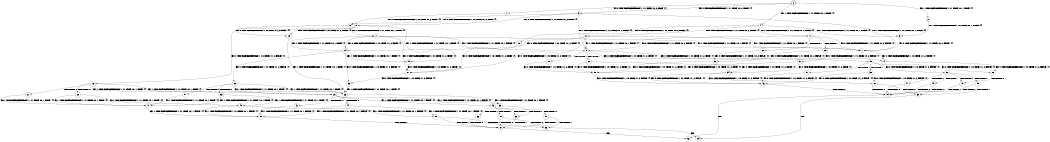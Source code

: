 digraph BCG {
size = "7, 10.5";
center = TRUE;
node [shape = circle];
0 [peripheries = 2];
0 -> 1 [label = "EX !0 !ATOMIC_EXCH_BRANCH (1, +1, TRUE, +0, 2, TRUE) !{}"];
0 -> 2 [label = "EX !1 !ATOMIC_EXCH_BRANCH (1, +1, TRUE, +0, 1, TRUE) !{}"];
0 -> 3 [label = "EX !0 !ATOMIC_EXCH_BRANCH (1, +1, TRUE, +0, 2, TRUE) !{}"];
0 -> 4 [label = "EX !1 !ATOMIC_EXCH_BRANCH (1, +1, TRUE, +0, 1, TRUE) !{}"];
1 -> 5 [label = "EX !0 !ATOMIC_EXCH_BRANCH (1, +0, TRUE, +1, 2, TRUE) !{}"];
2 -> 6 [label = "EX !1 !ATOMIC_EXCH_BRANCH (1, +1, TRUE, +0, 1, FALSE) !{}"];
3 -> 5 [label = "EX !0 !ATOMIC_EXCH_BRANCH (1, +0, TRUE, +1, 2, TRUE) !{}"];
3 -> 7 [label = "EX !1 !ATOMIC_EXCH_BRANCH (1, +1, TRUE, +0, 1, FALSE) !{}"];
3 -> 8 [label = "EX !0 !ATOMIC_EXCH_BRANCH (1, +0, TRUE, +1, 2, TRUE) !{}"];
3 -> 9 [label = "EX !1 !ATOMIC_EXCH_BRANCH (1, +1, TRUE, +0, 1, FALSE) !{}"];
4 -> 6 [label = "EX !1 !ATOMIC_EXCH_BRANCH (1, +1, TRUE, +0, 1, FALSE) !{}"];
4 -> 10 [label = "EX !0 !ATOMIC_EXCH_BRANCH (1, +1, TRUE, +0, 2, FALSE) !{}"];
4 -> 11 [label = "EX !1 !ATOMIC_EXCH_BRANCH (1, +1, TRUE, +0, 1, FALSE) !{}"];
4 -> 12 [label = "EX !0 !ATOMIC_EXCH_BRANCH (1, +1, TRUE, +0, 2, FALSE) !{}"];
5 -> 13 [label = "EX !0 !ATOMIC_EXCH_BRANCH (1, +0, TRUE, +1, 2, FALSE) !{}"];
6 -> 7 [label = "EX !0 !ATOMIC_EXCH_BRANCH (1, +1, TRUE, +0, 2, FALSE) !{}"];
7 -> 14 [label = "EX !0 !ATOMIC_EXCH_BRANCH (1, +0, TRUE, +1, 2, TRUE) !{}"];
8 -> 13 [label = "EX !0 !ATOMIC_EXCH_BRANCH (1, +0, TRUE, +1, 2, FALSE) !{}"];
8 -> 15 [label = "EX !1 !ATOMIC_EXCH_BRANCH (1, +1, TRUE, +0, 1, TRUE) !{}"];
8 -> 16 [label = "EX !0 !ATOMIC_EXCH_BRANCH (1, +0, TRUE, +1, 2, FALSE) !{}"];
8 -> 17 [label = "EX !1 !ATOMIC_EXCH_BRANCH (1, +1, TRUE, +0, 1, TRUE) !{}"];
9 -> 14 [label = "EX !0 !ATOMIC_EXCH_BRANCH (1, +0, TRUE, +1, 2, TRUE) !{}"];
9 -> 18 [label = "TERMINATE !1"];
9 -> 19 [label = "EX !0 !ATOMIC_EXCH_BRANCH (1, +0, TRUE, +1, 2, TRUE) !{}"];
9 -> 20 [label = "TERMINATE !1"];
10 -> 21 [label = "EX !0 !ATOMIC_EXCH_BRANCH (1, +0, TRUE, +1, 2, TRUE) !{}"];
11 -> 7 [label = "EX !0 !ATOMIC_EXCH_BRANCH (1, +1, TRUE, +0, 2, FALSE) !{}"];
11 -> 22 [label = "TERMINATE !1"];
11 -> 9 [label = "EX !0 !ATOMIC_EXCH_BRANCH (1, +1, TRUE, +0, 2, FALSE) !{}"];
11 -> 23 [label = "TERMINATE !1"];
12 -> 21 [label = "EX !0 !ATOMIC_EXCH_BRANCH (1, +0, TRUE, +1, 2, TRUE) !{}"];
12 -> 7 [label = "EX !1 !ATOMIC_EXCH_BRANCH (1, +1, TRUE, +0, 1, FALSE) !{}"];
12 -> 24 [label = "EX !0 !ATOMIC_EXCH_BRANCH (1, +0, TRUE, +1, 2, TRUE) !{}"];
12 -> 9 [label = "EX !1 !ATOMIC_EXCH_BRANCH (1, +1, TRUE, +0, 1, FALSE) !{}"];
13 -> 25 [label = "EX !1 !ATOMIC_EXCH_BRANCH (1, +1, TRUE, +0, 1, TRUE) !{}"];
14 -> 26 [label = "EX !0 !ATOMIC_EXCH_BRANCH (1, +0, TRUE, +1, 2, FALSE) !{}"];
15 -> 21 [label = "EX !0 !ATOMIC_EXCH_BRANCH (1, +0, TRUE, +1, 2, TRUE) !{}"];
16 -> 25 [label = "EX !1 !ATOMIC_EXCH_BRANCH (1, +1, TRUE, +0, 1, TRUE) !{}"];
16 -> 27 [label = "TERMINATE !0"];
16 -> 28 [label = "EX !1 !ATOMIC_EXCH_BRANCH (1, +1, TRUE, +0, 1, TRUE) !{}"];
16 -> 29 [label = "TERMINATE !0"];
17 -> 21 [label = "EX !0 !ATOMIC_EXCH_BRANCH (1, +0, TRUE, +1, 2, TRUE) !{}"];
17 -> 7 [label = "EX !1 !ATOMIC_EXCH_BRANCH (1, +1, TRUE, +0, 1, FALSE) !{}"];
17 -> 24 [label = "EX !0 !ATOMIC_EXCH_BRANCH (1, +0, TRUE, +1, 2, TRUE) !{}"];
17 -> 9 [label = "EX !1 !ATOMIC_EXCH_BRANCH (1, +1, TRUE, +0, 1, FALSE) !{}"];
18 -> 30 [label = "EX !0 !ATOMIC_EXCH_BRANCH (1, +0, TRUE, +1, 2, TRUE) !{}"];
19 -> 26 [label = "EX !0 !ATOMIC_EXCH_BRANCH (1, +0, TRUE, +1, 2, FALSE) !{}"];
19 -> 31 [label = "TERMINATE !1"];
19 -> 32 [label = "EX !0 !ATOMIC_EXCH_BRANCH (1, +0, TRUE, +1, 2, FALSE) !{}"];
19 -> 33 [label = "TERMINATE !1"];
20 -> 30 [label = "EX !0 !ATOMIC_EXCH_BRANCH (1, +0, TRUE, +1, 2, TRUE) !{}"];
20 -> 34 [label = "EX !0 !ATOMIC_EXCH_BRANCH (1, +0, TRUE, +1, 2, TRUE) !{}"];
21 -> 35 [label = "EX !0 !ATOMIC_EXCH_BRANCH (1, +0, TRUE, +1, 2, FALSE) !{}"];
22 -> 36 [label = "EX !0 !ATOMIC_EXCH_BRANCH (1, +1, TRUE, +0, 2, FALSE) !{}"];
23 -> 36 [label = "EX !0 !ATOMIC_EXCH_BRANCH (1, +1, TRUE, +0, 2, FALSE) !{}"];
23 -> 37 [label = "EX !0 !ATOMIC_EXCH_BRANCH (1, +1, TRUE, +0, 2, FALSE) !{}"];
24 -> 35 [label = "EX !0 !ATOMIC_EXCH_BRANCH (1, +0, TRUE, +1, 2, FALSE) !{}"];
24 -> 15 [label = "EX !1 !ATOMIC_EXCH_BRANCH (1, +1, TRUE, +0, 1, TRUE) !{}"];
24 -> 38 [label = "EX !0 !ATOMIC_EXCH_BRANCH (1, +0, TRUE, +1, 2, FALSE) !{}"];
24 -> 17 [label = "EX !1 !ATOMIC_EXCH_BRANCH (1, +1, TRUE, +0, 1, TRUE) !{}"];
25 -> 39 [label = "EX !1 !ATOMIC_EXCH_BRANCH (1, +1, TRUE, +0, 1, FALSE) !{}"];
26 -> 40 [label = "TERMINATE !0"];
27 -> 41 [label = "EX !1 !ATOMIC_EXCH_BRANCH (1, +1, TRUE, +0, 1, TRUE) !{}"];
28 -> 39 [label = "EX !1 !ATOMIC_EXCH_BRANCH (1, +1, TRUE, +0, 1, FALSE) !{}"];
28 -> 42 [label = "TERMINATE !0"];
28 -> 43 [label = "EX !1 !ATOMIC_EXCH_BRANCH (1, +1, TRUE, +0, 1, FALSE) !{}"];
28 -> 44 [label = "TERMINATE !0"];
29 -> 41 [label = "EX !1 !ATOMIC_EXCH_BRANCH (1, +1, TRUE, +0, 1, TRUE) !{}"];
29 -> 45 [label = "EX !1 !ATOMIC_EXCH_BRANCH (1, +1, TRUE, +0, 1, TRUE) !{}"];
30 -> 46 [label = "EX !0 !ATOMIC_EXCH_BRANCH (1, +0, TRUE, +1, 2, FALSE) !{}"];
31 -> 46 [label = "EX !0 !ATOMIC_EXCH_BRANCH (1, +0, TRUE, +1, 2, FALSE) !{}"];
32 -> 40 [label = "TERMINATE !0"];
32 -> 47 [label = "TERMINATE !1"];
32 -> 48 [label = "TERMINATE !0"];
32 -> 49 [label = "TERMINATE !1"];
33 -> 46 [label = "EX !0 !ATOMIC_EXCH_BRANCH (1, +0, TRUE, +1, 2, FALSE) !{}"];
33 -> 50 [label = "EX !0 !ATOMIC_EXCH_BRANCH (1, +0, TRUE, +1, 2, FALSE) !{}"];
34 -> 46 [label = "EX !0 !ATOMIC_EXCH_BRANCH (1, +0, TRUE, +1, 2, FALSE) !{}"];
34 -> 50 [label = "EX !0 !ATOMIC_EXCH_BRANCH (1, +0, TRUE, +1, 2, FALSE) !{}"];
35 -> 25 [label = "EX !1 !ATOMIC_EXCH_BRANCH (1, +1, TRUE, +0, 1, TRUE) !{}"];
36 -> 30 [label = "EX !0 !ATOMIC_EXCH_BRANCH (1, +0, TRUE, +1, 2, TRUE) !{}"];
37 -> 30 [label = "EX !0 !ATOMIC_EXCH_BRANCH (1, +0, TRUE, +1, 2, TRUE) !{}"];
37 -> 34 [label = "EX !0 !ATOMIC_EXCH_BRANCH (1, +0, TRUE, +1, 2, TRUE) !{}"];
38 -> 25 [label = "EX !1 !ATOMIC_EXCH_BRANCH (1, +1, TRUE, +0, 1, TRUE) !{}"];
38 -> 51 [label = "TERMINATE !0"];
38 -> 28 [label = "EX !1 !ATOMIC_EXCH_BRANCH (1, +1, TRUE, +0, 1, TRUE) !{}"];
38 -> 52 [label = "TERMINATE !0"];
39 -> 53 [label = "TERMINATE !0"];
40 -> 54 [label = "TERMINATE !1"];
41 -> 55 [label = "EX !1 !ATOMIC_EXCH_BRANCH (1, +1, TRUE, +0, 1, FALSE) !{}"];
42 -> 55 [label = "EX !1 !ATOMIC_EXCH_BRANCH (1, +1, TRUE, +0, 1, FALSE) !{}"];
43 -> 53 [label = "TERMINATE !0"];
43 -> 56 [label = "TERMINATE !1"];
43 -> 57 [label = "TERMINATE !0"];
43 -> 58 [label = "TERMINATE !1"];
44 -> 55 [label = "EX !1 !ATOMIC_EXCH_BRANCH (1, +1, TRUE, +0, 1, FALSE) !{}"];
44 -> 59 [label = "EX !1 !ATOMIC_EXCH_BRANCH (1, +1, TRUE, +0, 1, FALSE) !{}"];
45 -> 55 [label = "EX !1 !ATOMIC_EXCH_BRANCH (1, +1, TRUE, +0, 1, FALSE) !{}"];
45 -> 59 [label = "EX !1 !ATOMIC_EXCH_BRANCH (1, +1, TRUE, +0, 1, FALSE) !{}"];
46 -> 54 [label = "TERMINATE !0"];
47 -> 54 [label = "TERMINATE !0"];
48 -> 54 [label = "TERMINATE !1"];
48 -> 60 [label = "TERMINATE !1"];
49 -> 54 [label = "TERMINATE !0"];
49 -> 60 [label = "TERMINATE !0"];
50 -> 54 [label = "TERMINATE !0"];
50 -> 60 [label = "TERMINATE !0"];
51 -> 41 [label = "EX !1 !ATOMIC_EXCH_BRANCH (1, +1, TRUE, +0, 1, TRUE) !{}"];
52 -> 41 [label = "EX !1 !ATOMIC_EXCH_BRANCH (1, +1, TRUE, +0, 1, TRUE) !{}"];
52 -> 45 [label = "EX !1 !ATOMIC_EXCH_BRANCH (1, +1, TRUE, +0, 1, TRUE) !{}"];
53 -> 61 [label = "TERMINATE !1"];
54 -> 62 [label = "exit"];
55 -> 61 [label = "TERMINATE !1"];
56 -> 61 [label = "TERMINATE !0"];
57 -> 61 [label = "TERMINATE !1"];
57 -> 63 [label = "TERMINATE !1"];
58 -> 61 [label = "TERMINATE !0"];
58 -> 63 [label = "TERMINATE !0"];
59 -> 61 [label = "TERMINATE !1"];
59 -> 63 [label = "TERMINATE !1"];
60 -> 64 [label = "exit"];
61 -> 62 [label = "exit"];
63 -> 64 [label = "exit"];
}
